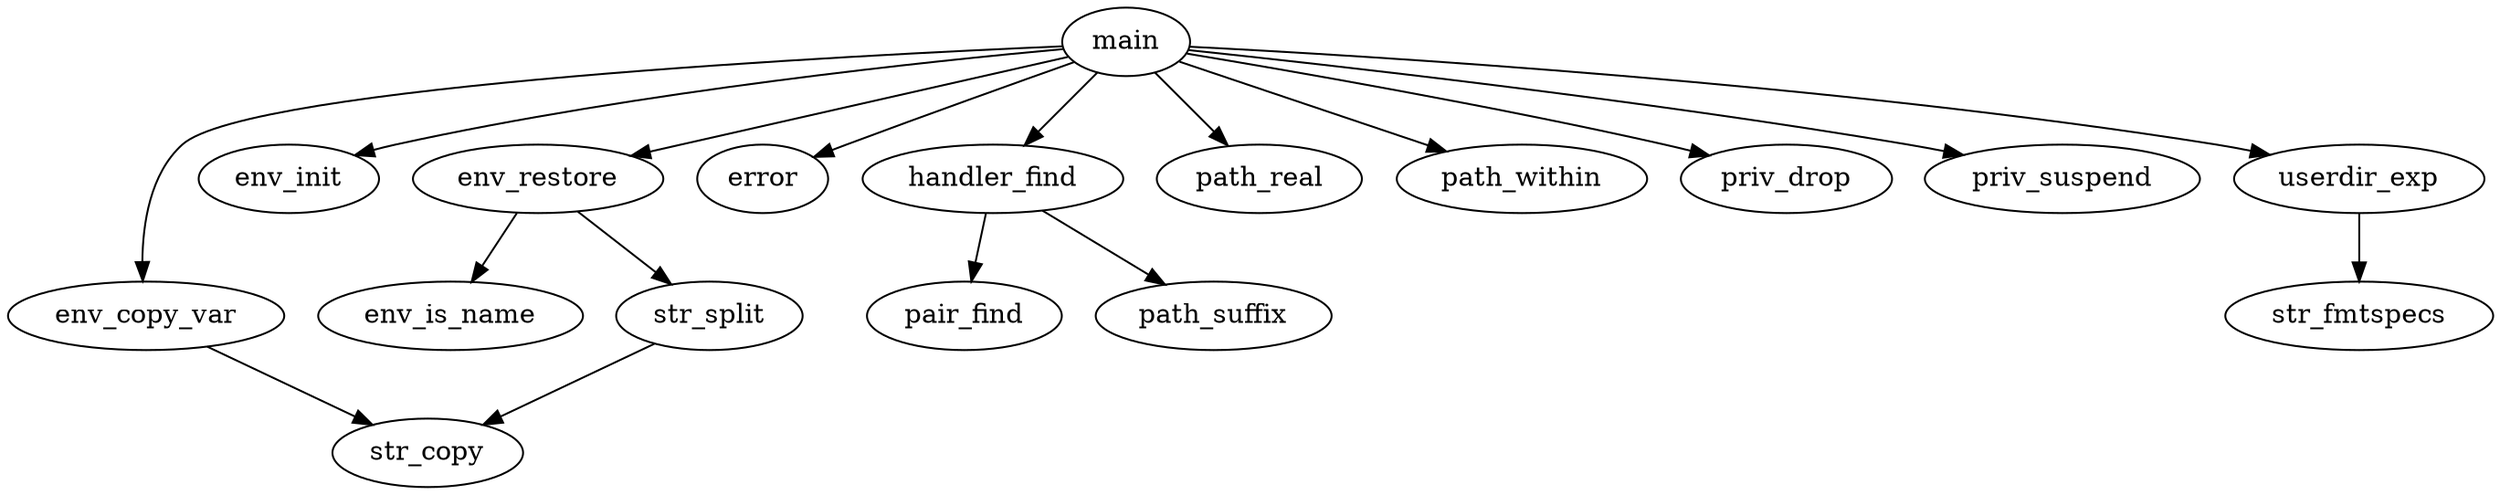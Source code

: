 digraph callgraph {
"env_copy_var" [];
"env_init" [];
"env_is_name" [];
"env_restore" [];
"error" [];
"handler_find" [];
"main" [];
"pair_find" [];
"path_real" [];
"path_suffix" [];
"path_within" [];
"priv_drop" [];
"priv_suspend" [];
"str_copy" [];
"str_fmtspecs" [];
"str_split" [];
"userdir_exp" [];
"env_copy_var" -> "str_copy" [style=solid];
"env_restore" -> "env_is_name" [style=solid];
"env_restore" -> "str_split" [style=solid];
"handler_find" -> "pair_find" [style=solid];
"handler_find" -> "path_suffix" [style=solid];
"main" -> "env_copy_var" [style=solid];
"main" -> "env_init" [style=solid];
"main" -> "env_restore" [style=solid];
"main" -> "error" [style=solid];
"main" -> "handler_find" [style=solid];
"main" -> "path_real" [style=solid];
"main" -> "path_within" [style=solid];
"main" -> "priv_drop" [style=solid];
"main" -> "priv_suspend" [style=solid];
"main" -> "userdir_exp" [style=solid];
"str_split" -> "str_copy" [style=solid];
"userdir_exp" -> "str_fmtspecs" [style=solid];
}
